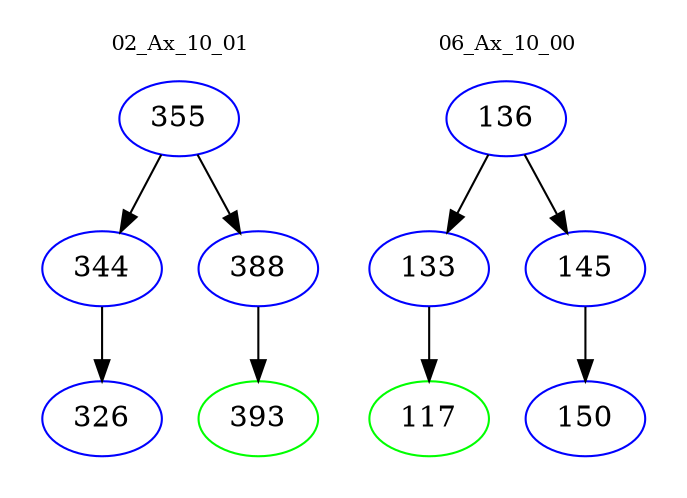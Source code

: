digraph{
subgraph cluster_0 {
color = white
label = "02_Ax_10_01";
fontsize=10;
T0_355 [label="355", color="blue"]
T0_355 -> T0_344 [color="black"]
T0_344 [label="344", color="blue"]
T0_344 -> T0_326 [color="black"]
T0_326 [label="326", color="blue"]
T0_355 -> T0_388 [color="black"]
T0_388 [label="388", color="blue"]
T0_388 -> T0_393 [color="black"]
T0_393 [label="393", color="green"]
}
subgraph cluster_1 {
color = white
label = "06_Ax_10_00";
fontsize=10;
T1_136 [label="136", color="blue"]
T1_136 -> T1_133 [color="black"]
T1_133 [label="133", color="blue"]
T1_133 -> T1_117 [color="black"]
T1_117 [label="117", color="green"]
T1_136 -> T1_145 [color="black"]
T1_145 [label="145", color="blue"]
T1_145 -> T1_150 [color="black"]
T1_150 [label="150", color="blue"]
}
}
